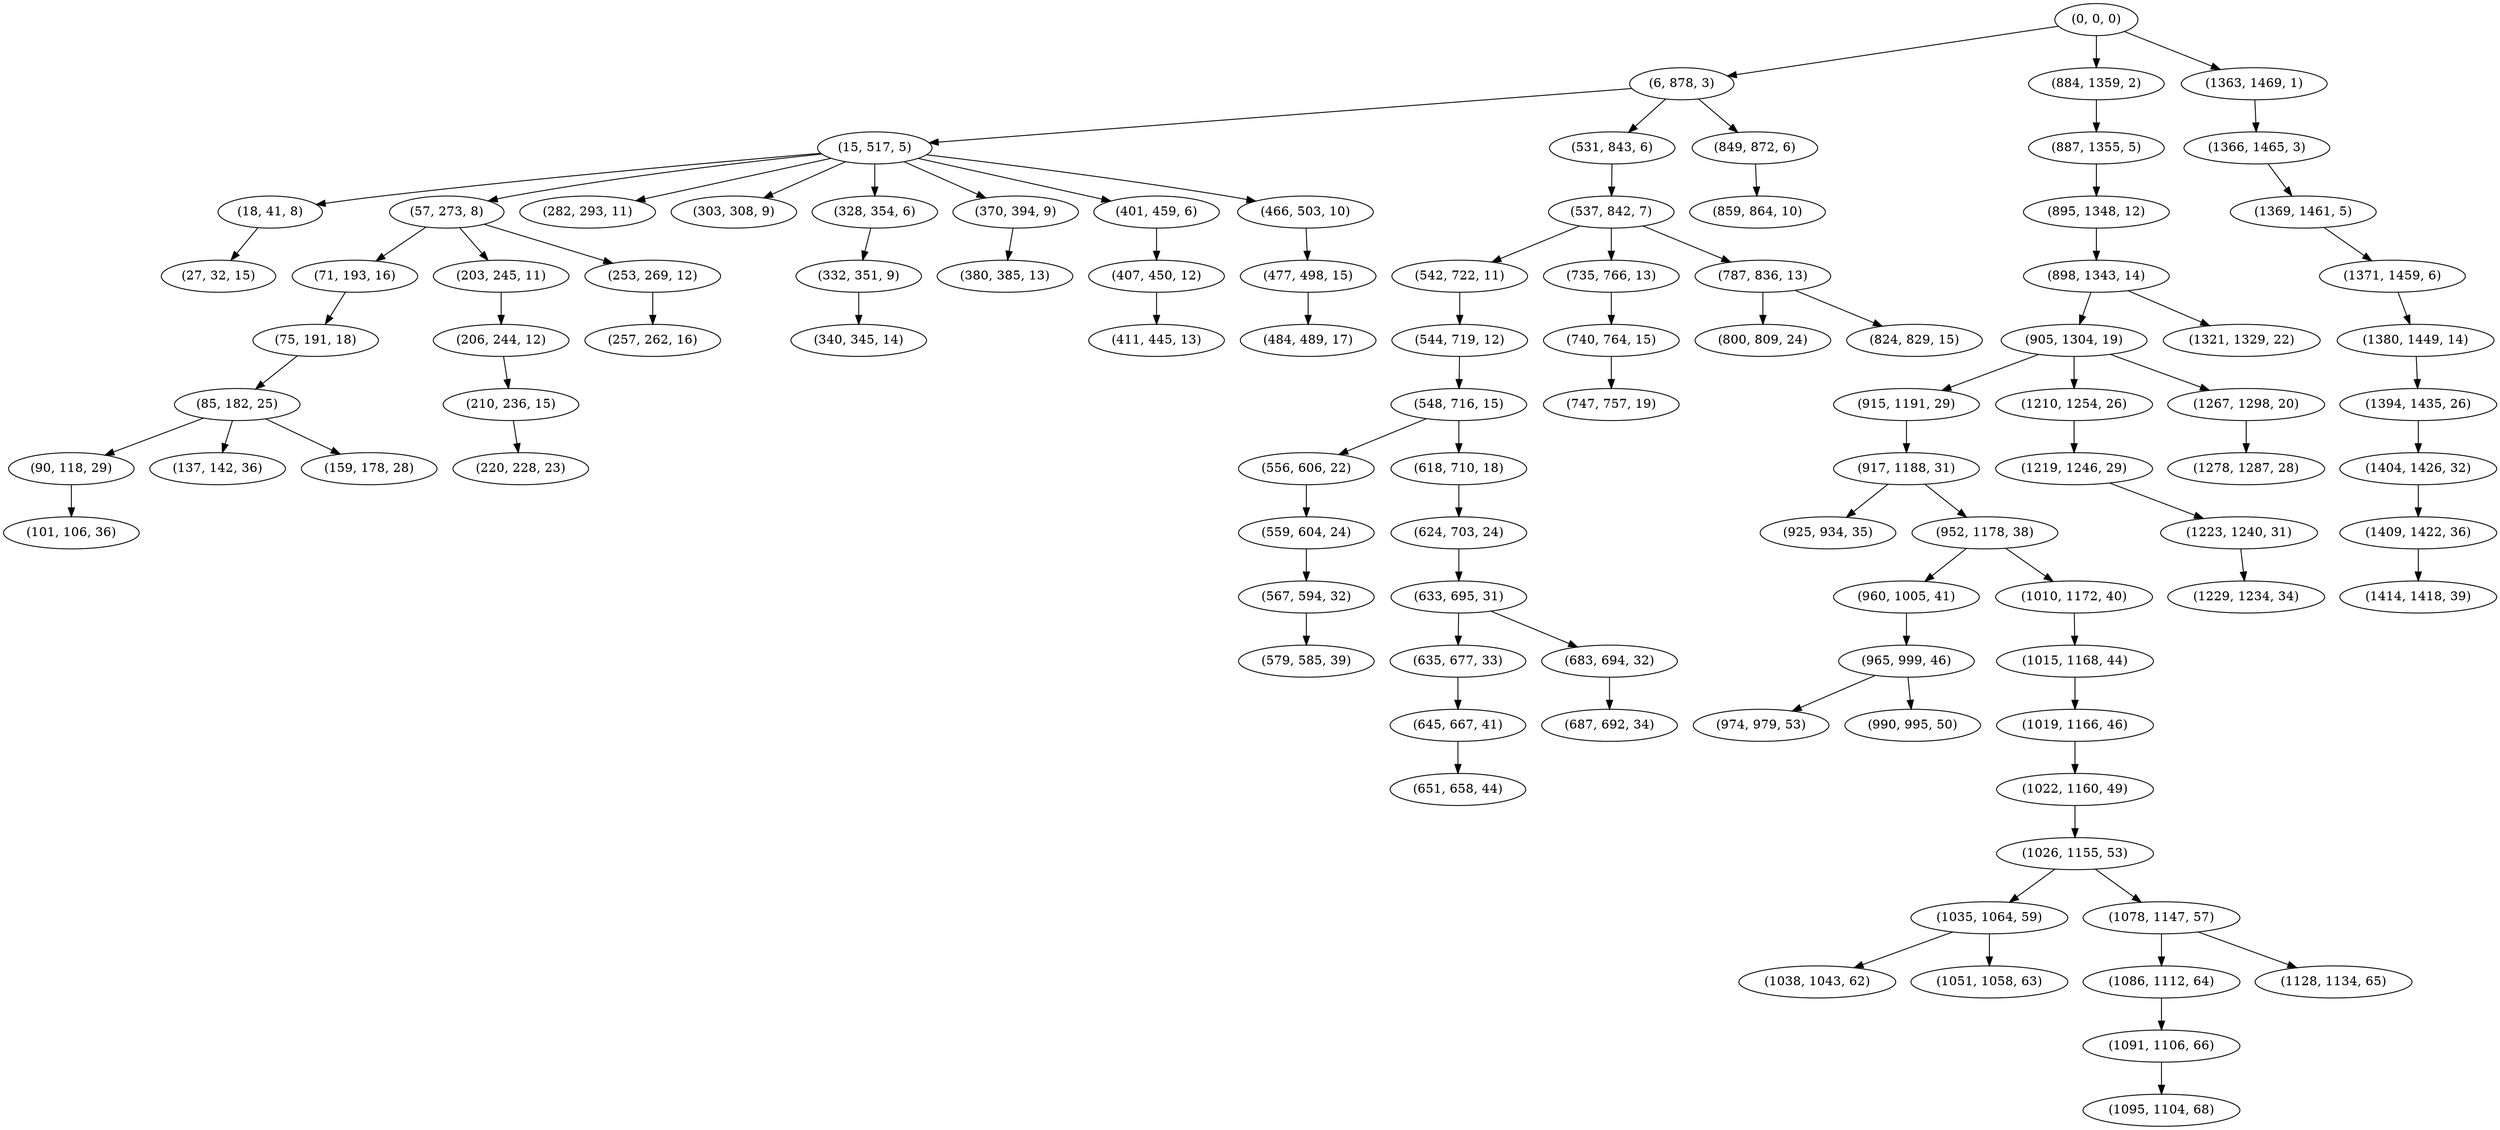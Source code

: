 digraph tree {
    "(0, 0, 0)";
    "(6, 878, 3)";
    "(15, 517, 5)";
    "(18, 41, 8)";
    "(27, 32, 15)";
    "(57, 273, 8)";
    "(71, 193, 16)";
    "(75, 191, 18)";
    "(85, 182, 25)";
    "(90, 118, 29)";
    "(101, 106, 36)";
    "(137, 142, 36)";
    "(159, 178, 28)";
    "(203, 245, 11)";
    "(206, 244, 12)";
    "(210, 236, 15)";
    "(220, 228, 23)";
    "(253, 269, 12)";
    "(257, 262, 16)";
    "(282, 293, 11)";
    "(303, 308, 9)";
    "(328, 354, 6)";
    "(332, 351, 9)";
    "(340, 345, 14)";
    "(370, 394, 9)";
    "(380, 385, 13)";
    "(401, 459, 6)";
    "(407, 450, 12)";
    "(411, 445, 13)";
    "(466, 503, 10)";
    "(477, 498, 15)";
    "(484, 489, 17)";
    "(531, 843, 6)";
    "(537, 842, 7)";
    "(542, 722, 11)";
    "(544, 719, 12)";
    "(548, 716, 15)";
    "(556, 606, 22)";
    "(559, 604, 24)";
    "(567, 594, 32)";
    "(579, 585, 39)";
    "(618, 710, 18)";
    "(624, 703, 24)";
    "(633, 695, 31)";
    "(635, 677, 33)";
    "(645, 667, 41)";
    "(651, 658, 44)";
    "(683, 694, 32)";
    "(687, 692, 34)";
    "(735, 766, 13)";
    "(740, 764, 15)";
    "(747, 757, 19)";
    "(787, 836, 13)";
    "(800, 809, 24)";
    "(824, 829, 15)";
    "(849, 872, 6)";
    "(859, 864, 10)";
    "(884, 1359, 2)";
    "(887, 1355, 5)";
    "(895, 1348, 12)";
    "(898, 1343, 14)";
    "(905, 1304, 19)";
    "(915, 1191, 29)";
    "(917, 1188, 31)";
    "(925, 934, 35)";
    "(952, 1178, 38)";
    "(960, 1005, 41)";
    "(965, 999, 46)";
    "(974, 979, 53)";
    "(990, 995, 50)";
    "(1010, 1172, 40)";
    "(1015, 1168, 44)";
    "(1019, 1166, 46)";
    "(1022, 1160, 49)";
    "(1026, 1155, 53)";
    "(1035, 1064, 59)";
    "(1038, 1043, 62)";
    "(1051, 1058, 63)";
    "(1078, 1147, 57)";
    "(1086, 1112, 64)";
    "(1091, 1106, 66)";
    "(1095, 1104, 68)";
    "(1128, 1134, 65)";
    "(1210, 1254, 26)";
    "(1219, 1246, 29)";
    "(1223, 1240, 31)";
    "(1229, 1234, 34)";
    "(1267, 1298, 20)";
    "(1278, 1287, 28)";
    "(1321, 1329, 22)";
    "(1363, 1469, 1)";
    "(1366, 1465, 3)";
    "(1369, 1461, 5)";
    "(1371, 1459, 6)";
    "(1380, 1449, 14)";
    "(1394, 1435, 26)";
    "(1404, 1426, 32)";
    "(1409, 1422, 36)";
    "(1414, 1418, 39)";
    "(0, 0, 0)" -> "(6, 878, 3)";
    "(0, 0, 0)" -> "(884, 1359, 2)";
    "(0, 0, 0)" -> "(1363, 1469, 1)";
    "(6, 878, 3)" -> "(15, 517, 5)";
    "(6, 878, 3)" -> "(531, 843, 6)";
    "(6, 878, 3)" -> "(849, 872, 6)";
    "(15, 517, 5)" -> "(18, 41, 8)";
    "(15, 517, 5)" -> "(57, 273, 8)";
    "(15, 517, 5)" -> "(282, 293, 11)";
    "(15, 517, 5)" -> "(303, 308, 9)";
    "(15, 517, 5)" -> "(328, 354, 6)";
    "(15, 517, 5)" -> "(370, 394, 9)";
    "(15, 517, 5)" -> "(401, 459, 6)";
    "(15, 517, 5)" -> "(466, 503, 10)";
    "(18, 41, 8)" -> "(27, 32, 15)";
    "(57, 273, 8)" -> "(71, 193, 16)";
    "(57, 273, 8)" -> "(203, 245, 11)";
    "(57, 273, 8)" -> "(253, 269, 12)";
    "(71, 193, 16)" -> "(75, 191, 18)";
    "(75, 191, 18)" -> "(85, 182, 25)";
    "(85, 182, 25)" -> "(90, 118, 29)";
    "(85, 182, 25)" -> "(137, 142, 36)";
    "(85, 182, 25)" -> "(159, 178, 28)";
    "(90, 118, 29)" -> "(101, 106, 36)";
    "(203, 245, 11)" -> "(206, 244, 12)";
    "(206, 244, 12)" -> "(210, 236, 15)";
    "(210, 236, 15)" -> "(220, 228, 23)";
    "(253, 269, 12)" -> "(257, 262, 16)";
    "(328, 354, 6)" -> "(332, 351, 9)";
    "(332, 351, 9)" -> "(340, 345, 14)";
    "(370, 394, 9)" -> "(380, 385, 13)";
    "(401, 459, 6)" -> "(407, 450, 12)";
    "(407, 450, 12)" -> "(411, 445, 13)";
    "(466, 503, 10)" -> "(477, 498, 15)";
    "(477, 498, 15)" -> "(484, 489, 17)";
    "(531, 843, 6)" -> "(537, 842, 7)";
    "(537, 842, 7)" -> "(542, 722, 11)";
    "(537, 842, 7)" -> "(735, 766, 13)";
    "(537, 842, 7)" -> "(787, 836, 13)";
    "(542, 722, 11)" -> "(544, 719, 12)";
    "(544, 719, 12)" -> "(548, 716, 15)";
    "(548, 716, 15)" -> "(556, 606, 22)";
    "(548, 716, 15)" -> "(618, 710, 18)";
    "(556, 606, 22)" -> "(559, 604, 24)";
    "(559, 604, 24)" -> "(567, 594, 32)";
    "(567, 594, 32)" -> "(579, 585, 39)";
    "(618, 710, 18)" -> "(624, 703, 24)";
    "(624, 703, 24)" -> "(633, 695, 31)";
    "(633, 695, 31)" -> "(635, 677, 33)";
    "(633, 695, 31)" -> "(683, 694, 32)";
    "(635, 677, 33)" -> "(645, 667, 41)";
    "(645, 667, 41)" -> "(651, 658, 44)";
    "(683, 694, 32)" -> "(687, 692, 34)";
    "(735, 766, 13)" -> "(740, 764, 15)";
    "(740, 764, 15)" -> "(747, 757, 19)";
    "(787, 836, 13)" -> "(800, 809, 24)";
    "(787, 836, 13)" -> "(824, 829, 15)";
    "(849, 872, 6)" -> "(859, 864, 10)";
    "(884, 1359, 2)" -> "(887, 1355, 5)";
    "(887, 1355, 5)" -> "(895, 1348, 12)";
    "(895, 1348, 12)" -> "(898, 1343, 14)";
    "(898, 1343, 14)" -> "(905, 1304, 19)";
    "(898, 1343, 14)" -> "(1321, 1329, 22)";
    "(905, 1304, 19)" -> "(915, 1191, 29)";
    "(905, 1304, 19)" -> "(1210, 1254, 26)";
    "(905, 1304, 19)" -> "(1267, 1298, 20)";
    "(915, 1191, 29)" -> "(917, 1188, 31)";
    "(917, 1188, 31)" -> "(925, 934, 35)";
    "(917, 1188, 31)" -> "(952, 1178, 38)";
    "(952, 1178, 38)" -> "(960, 1005, 41)";
    "(952, 1178, 38)" -> "(1010, 1172, 40)";
    "(960, 1005, 41)" -> "(965, 999, 46)";
    "(965, 999, 46)" -> "(974, 979, 53)";
    "(965, 999, 46)" -> "(990, 995, 50)";
    "(1010, 1172, 40)" -> "(1015, 1168, 44)";
    "(1015, 1168, 44)" -> "(1019, 1166, 46)";
    "(1019, 1166, 46)" -> "(1022, 1160, 49)";
    "(1022, 1160, 49)" -> "(1026, 1155, 53)";
    "(1026, 1155, 53)" -> "(1035, 1064, 59)";
    "(1026, 1155, 53)" -> "(1078, 1147, 57)";
    "(1035, 1064, 59)" -> "(1038, 1043, 62)";
    "(1035, 1064, 59)" -> "(1051, 1058, 63)";
    "(1078, 1147, 57)" -> "(1086, 1112, 64)";
    "(1078, 1147, 57)" -> "(1128, 1134, 65)";
    "(1086, 1112, 64)" -> "(1091, 1106, 66)";
    "(1091, 1106, 66)" -> "(1095, 1104, 68)";
    "(1210, 1254, 26)" -> "(1219, 1246, 29)";
    "(1219, 1246, 29)" -> "(1223, 1240, 31)";
    "(1223, 1240, 31)" -> "(1229, 1234, 34)";
    "(1267, 1298, 20)" -> "(1278, 1287, 28)";
    "(1363, 1469, 1)" -> "(1366, 1465, 3)";
    "(1366, 1465, 3)" -> "(1369, 1461, 5)";
    "(1369, 1461, 5)" -> "(1371, 1459, 6)";
    "(1371, 1459, 6)" -> "(1380, 1449, 14)";
    "(1380, 1449, 14)" -> "(1394, 1435, 26)";
    "(1394, 1435, 26)" -> "(1404, 1426, 32)";
    "(1404, 1426, 32)" -> "(1409, 1422, 36)";
    "(1409, 1422, 36)" -> "(1414, 1418, 39)";
}
